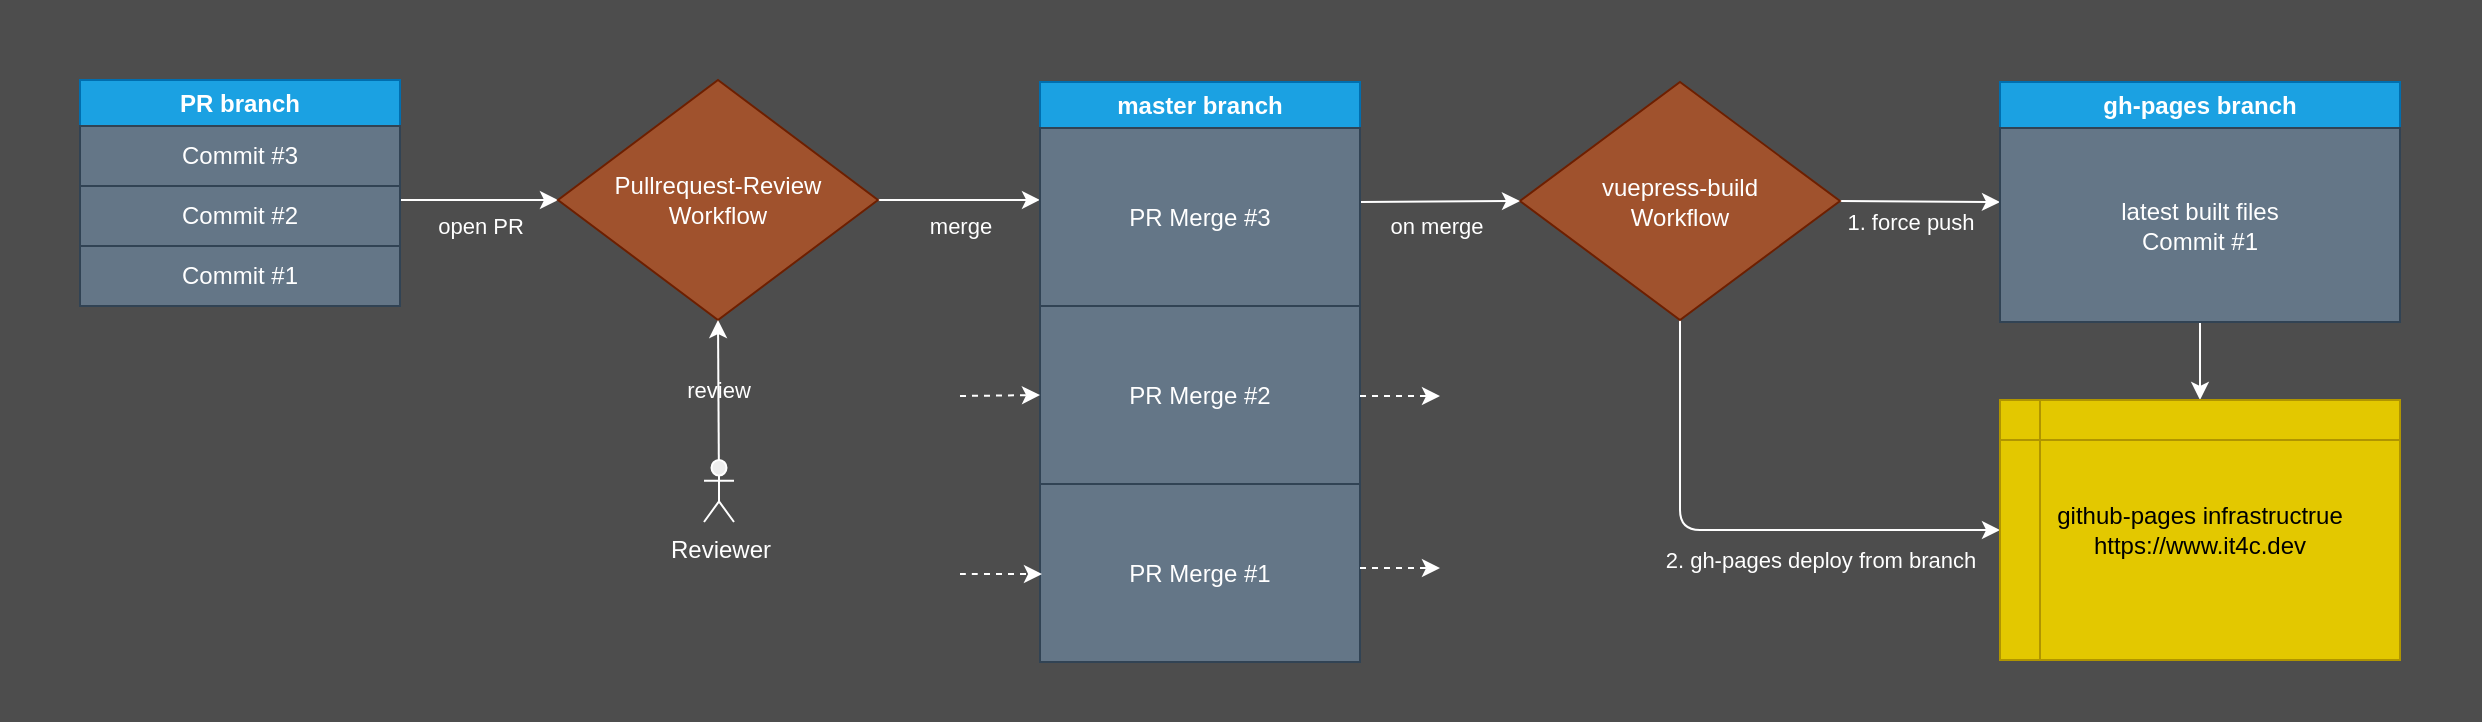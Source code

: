 <mxfile>
    <diagram id="meJA_rg5n3EOEVvTAqwo" name="Page-1">
        <mxGraphModel dx="1679" dy="836" grid="1" gridSize="10" guides="1" tooltips="1" connect="1" arrows="1" fold="1" page="1" pageScale="1" pageWidth="850" pageHeight="1100" background="#4D4D4D" math="0" shadow="0">
            <root>
                <mxCell id="0"/>
                <mxCell id="1" parent="0"/>
                <mxCell id="41" style="edgeStyle=none;html=1;exitX=1;exitY=0.5;exitDx=0;exitDy=0;entryX=0;entryY=0.5;entryDx=0;entryDy=0;fillColor=#f9f7ed;strokeColor=#FFFFFF;fontColor=#FFFFFF;" edge="1" parent="1" source="5" target="38">
                    <mxGeometry relative="1" as="geometry"/>
                </mxCell>
                <mxCell id="42" value="1. force push" style="edgeLabel;html=1;align=center;verticalAlign=middle;resizable=0;points=[];labelBackgroundColor=none;fontColor=#FFFFFF;" vertex="1" connectable="0" parent="41">
                    <mxGeometry x="-0.375" y="2" relative="1" as="geometry">
                        <mxPoint x="10" y="12" as="offset"/>
                    </mxGeometry>
                </mxCell>
                <mxCell id="44" value="2. gh-pages deploy from branch" style="edgeStyle=orthogonalEdgeStyle;html=1;exitX=0.5;exitY=1;exitDx=0;exitDy=0;entryX=0;entryY=0.5;entryDx=0;entryDy=0;jumpStyle=none;fillColor=#f9f7ed;strokeColor=#FFFFFF;fontColor=#FFFFFF;labelBackgroundColor=none;" edge="1" parent="1" source="5" target="43">
                    <mxGeometry x="0.321" y="-15" relative="1" as="geometry">
                        <mxPoint as="offset"/>
                    </mxGeometry>
                </mxCell>
                <mxCell id="5" value="vuepress-build&lt;br&gt;Workflow" style="rhombus;whiteSpace=wrap;html=1;fillColor=#a0522d;fontColor=#ffffff;strokeColor=#6D1F00;" vertex="1" parent="1">
                    <mxGeometry x="760" y="41" width="160" height="119" as="geometry"/>
                </mxCell>
                <mxCell id="21" value="open PR" style="edgeStyle=none;html=1;entryX=0;entryY=0.5;entryDx=0;entryDy=0;movable=1;resizable=1;rotatable=1;deletable=1;editable=1;connectable=1;fillColor=#f9f7ed;strokeColor=#FFFFFF;fontColor=#FFFFFF;labelBackgroundColor=none;" edge="1" parent="1" target="17">
                    <mxGeometry x="0.013" y="-13" relative="1" as="geometry">
                        <mxPoint x="200" y="100" as="sourcePoint"/>
                        <mxPoint as="offset"/>
                    </mxGeometry>
                </mxCell>
                <mxCell id="12" value="PR branch" style="swimlane;whiteSpace=wrap;html=1;fillColor=#1ba1e2;fontColor=#ffffff;strokeColor=#006EAF;" vertex="1" parent="1">
                    <mxGeometry x="40" y="40" width="160" height="113" as="geometry"/>
                </mxCell>
                <mxCell id="14" value="Commit #1" style="rounded=0;whiteSpace=wrap;html=1;fillColor=#647687;fontColor=#ffffff;strokeColor=#314354;" vertex="1" parent="12">
                    <mxGeometry y="83" width="160" height="30" as="geometry"/>
                </mxCell>
                <mxCell id="15" value="Commit #2" style="rounded=0;whiteSpace=wrap;html=1;fillColor=#647687;fontColor=#ffffff;strokeColor=#314354;" vertex="1" parent="12">
                    <mxGeometry y="53" width="160" height="30" as="geometry"/>
                </mxCell>
                <mxCell id="16" value="Commit #3&lt;br&gt;" style="rounded=0;whiteSpace=wrap;html=1;fillColor=#647687;fontColor=#ffffff;strokeColor=#314354;" vertex="1" parent="12">
                    <mxGeometry y="23" width="160" height="30" as="geometry"/>
                </mxCell>
                <mxCell id="34" value="merge" style="edgeStyle=none;html=1;exitX=1;exitY=0.5;exitDx=0;exitDy=0;entryX=0;entryY=0.404;entryDx=0;entryDy=0;entryPerimeter=0;fillColor=#f9f7ed;strokeColor=#FFFFFF;fontColor=#FFFFFF;labelBackgroundColor=none;" edge="1" parent="1" source="17" target="32">
                    <mxGeometry x="0.001" y="-13" relative="1" as="geometry">
                        <mxPoint as="offset"/>
                    </mxGeometry>
                </mxCell>
                <mxCell id="17" value="Pullrequest-Review&lt;br&gt;Workflow" style="rhombus;whiteSpace=wrap;html=1;fillColor=#a0522d;fontColor=#ffffff;strokeColor=#6D1F00;" vertex="1" parent="1">
                    <mxGeometry x="279" y="40" width="160" height="120" as="geometry"/>
                </mxCell>
                <mxCell id="26" value="review" style="edgeStyle=none;html=1;entryX=0.5;entryY=1;entryDx=0;entryDy=0;fillColor=#f9f7ed;strokeColor=#FFFFFF;fontColor=#FFFFFF;labelBackgroundColor=none;" edge="1" parent="1" target="17">
                    <mxGeometry x="0.014" relative="1" as="geometry">
                        <mxPoint x="359.412" y="230" as="sourcePoint"/>
                        <mxPoint x="360" y="170" as="targetPoint"/>
                        <mxPoint as="offset"/>
                    </mxGeometry>
                </mxCell>
                <mxCell id="23" value="Reviewer" style="shape=umlActor;verticalLabelPosition=bottom;verticalAlign=top;html=1;outlineConnect=0;fillColor=#eeeeee;strokeColor=#FFFFFF;fontColor=#FFFFFF;" vertex="1" parent="1">
                    <mxGeometry x="352" y="230" width="15" height="31" as="geometry"/>
                </mxCell>
                <mxCell id="37" style="edgeStyle=none;html=1;entryX=0;entryY=0.5;entryDx=0;entryDy=0;fillColor=#f9f7ed;strokeColor=#FFFFFF;fontColor=#FFFFFF;" edge="1" parent="1" target="5">
                    <mxGeometry relative="1" as="geometry">
                        <mxPoint x="680" y="101" as="sourcePoint"/>
                    </mxGeometry>
                </mxCell>
                <mxCell id="40" value="on merge" style="edgeLabel;html=1;align=center;verticalAlign=middle;resizable=0;points=[];labelBackgroundColor=none;fontColor=#FFFFFF;" vertex="1" connectable="0" parent="37">
                    <mxGeometry x="-0.663" relative="1" as="geometry">
                        <mxPoint x="24" y="12" as="offset"/>
                    </mxGeometry>
                </mxCell>
                <mxCell id="27" value="master branch" style="swimlane;whiteSpace=wrap;html=1;fillColor=#1ba1e2;fontColor=#ffffff;strokeColor=#006EAF;" vertex="1" parent="1">
                    <mxGeometry x="520" y="41" width="160" height="289" as="geometry"/>
                </mxCell>
                <mxCell id="28" value="PR Merge #1" style="rounded=0;whiteSpace=wrap;html=1;fontColor=#ffffff;fillColor=#647687;strokeColor=#314354;" vertex="1" parent="27">
                    <mxGeometry y="201" width="160" height="89" as="geometry"/>
                </mxCell>
                <mxCell id="31" value="PR Merge #2" style="rounded=0;whiteSpace=wrap;html=1;fontColor=#ffffff;fillColor=#647687;strokeColor=#314354;" vertex="1" parent="27">
                    <mxGeometry y="112" width="160" height="89" as="geometry"/>
                </mxCell>
                <mxCell id="32" value="PR Merge #3" style="rounded=0;whiteSpace=wrap;html=1;fontColor=#ffffff;fillColor=#647687;strokeColor=#314354;" vertex="1" parent="27">
                    <mxGeometry y="23" width="160" height="89" as="geometry"/>
                </mxCell>
                <mxCell id="35" value="" style="endArrow=classic;html=1;entryX=0;entryY=0.5;entryDx=0;entryDy=0;dashed=1;fillColor=#f9f7ed;strokeColor=#FFFFFF;fontColor=#FFFFFF;" edge="1" parent="1" target="31">
                    <mxGeometry width="50" height="50" relative="1" as="geometry">
                        <mxPoint x="480" y="198" as="sourcePoint"/>
                        <mxPoint x="691" y="221" as="targetPoint"/>
                        <Array as="points">
                            <mxPoint x="480" y="198"/>
                        </Array>
                    </mxGeometry>
                </mxCell>
                <mxCell id="36" value="" style="endArrow=classic;html=1;dashed=1;fillColor=#f9f7ed;strokeColor=#FFFFFF;fontColor=#FFFFFF;" edge="1" parent="1">
                    <mxGeometry width="50" height="50" relative="1" as="geometry">
                        <mxPoint x="480" y="287" as="sourcePoint"/>
                        <mxPoint x="521" y="287" as="targetPoint"/>
                        <Array as="points">
                            <mxPoint x="481" y="287"/>
                        </Array>
                    </mxGeometry>
                </mxCell>
                <mxCell id="45" style="edgeStyle=orthogonalEdgeStyle;jumpStyle=none;html=1;exitX=0.5;exitY=1;exitDx=0;exitDy=0;entryX=0.5;entryY=0;entryDx=0;entryDy=0;labelBackgroundColor=none;fontColor=#FFFFFF;strokeColor=#FFFFFF;" edge="1" parent="1" source="38" target="43">
                    <mxGeometry relative="1" as="geometry"/>
                </mxCell>
                <mxCell id="38" value="gh-pages branch" style="swimlane;whiteSpace=wrap;html=1;fillColor=#1ba1e2;fontColor=#ffffff;strokeColor=#006EAF;" vertex="1" parent="1">
                    <mxGeometry x="1000" y="41" width="200" height="120" as="geometry"/>
                </mxCell>
                <mxCell id="39" value="latest built files&lt;br&gt;Commit #1" style="rounded=0;whiteSpace=wrap;html=1;fillColor=#647687;strokeColor=#314354;fontColor=#ffffff;" vertex="1" parent="38">
                    <mxGeometry y="23" width="200" height="97" as="geometry"/>
                </mxCell>
                <mxCell id="43" value="github-pages infrastructrue&lt;br&gt;https://www.it4c.dev" style="shape=internalStorage;whiteSpace=wrap;html=1;backgroundOutline=1;fillColor=#e3c800;fontColor=#000000;strokeColor=#B09500;" vertex="1" parent="1">
                    <mxGeometry x="1000" y="200" width="200" height="130" as="geometry"/>
                </mxCell>
                <mxCell id="46" value="" style="endArrow=classic;html=1;dashed=1;fillColor=#f9f7ed;strokeColor=#FFFFFF;fontColor=#FFFFFF;" edge="1" parent="1">
                    <mxGeometry width="50" height="50" relative="1" as="geometry">
                        <mxPoint x="680" y="198" as="sourcePoint"/>
                        <mxPoint x="720" y="198" as="targetPoint"/>
                        <Array as="points">
                            <mxPoint x="720" y="198"/>
                        </Array>
                    </mxGeometry>
                </mxCell>
                <mxCell id="47" value="" style="endArrow=classic;html=1;dashed=1;fillColor=#f9f7ed;strokeColor=#FFFFFF;fontColor=#FFFFFF;" edge="1" parent="1">
                    <mxGeometry width="50" height="50" relative="1" as="geometry">
                        <mxPoint x="680" y="284" as="sourcePoint"/>
                        <mxPoint x="720" y="284" as="targetPoint"/>
                        <Array as="points">
                            <mxPoint x="720" y="284"/>
                        </Array>
                    </mxGeometry>
                </mxCell>
                <mxCell id="49" value="" style="rounded=0;whiteSpace=wrap;html=1;labelBackgroundColor=none;strokeColor=none;fontColor=#FFFFFF;fillColor=none;gradientColor=none;" vertex="1" parent="1">
                    <mxGeometry width="20" height="20" as="geometry"/>
                </mxCell>
                <mxCell id="50" value="" style="rounded=0;whiteSpace=wrap;html=1;labelBackgroundColor=none;strokeColor=none;fontColor=#FFFFFF;fillColor=none;gradientColor=none;" vertex="1" parent="1">
                    <mxGeometry x="1220" y="340" width="20" height="20" as="geometry"/>
                </mxCell>
            </root>
        </mxGraphModel>
    </diagram>
</mxfile>